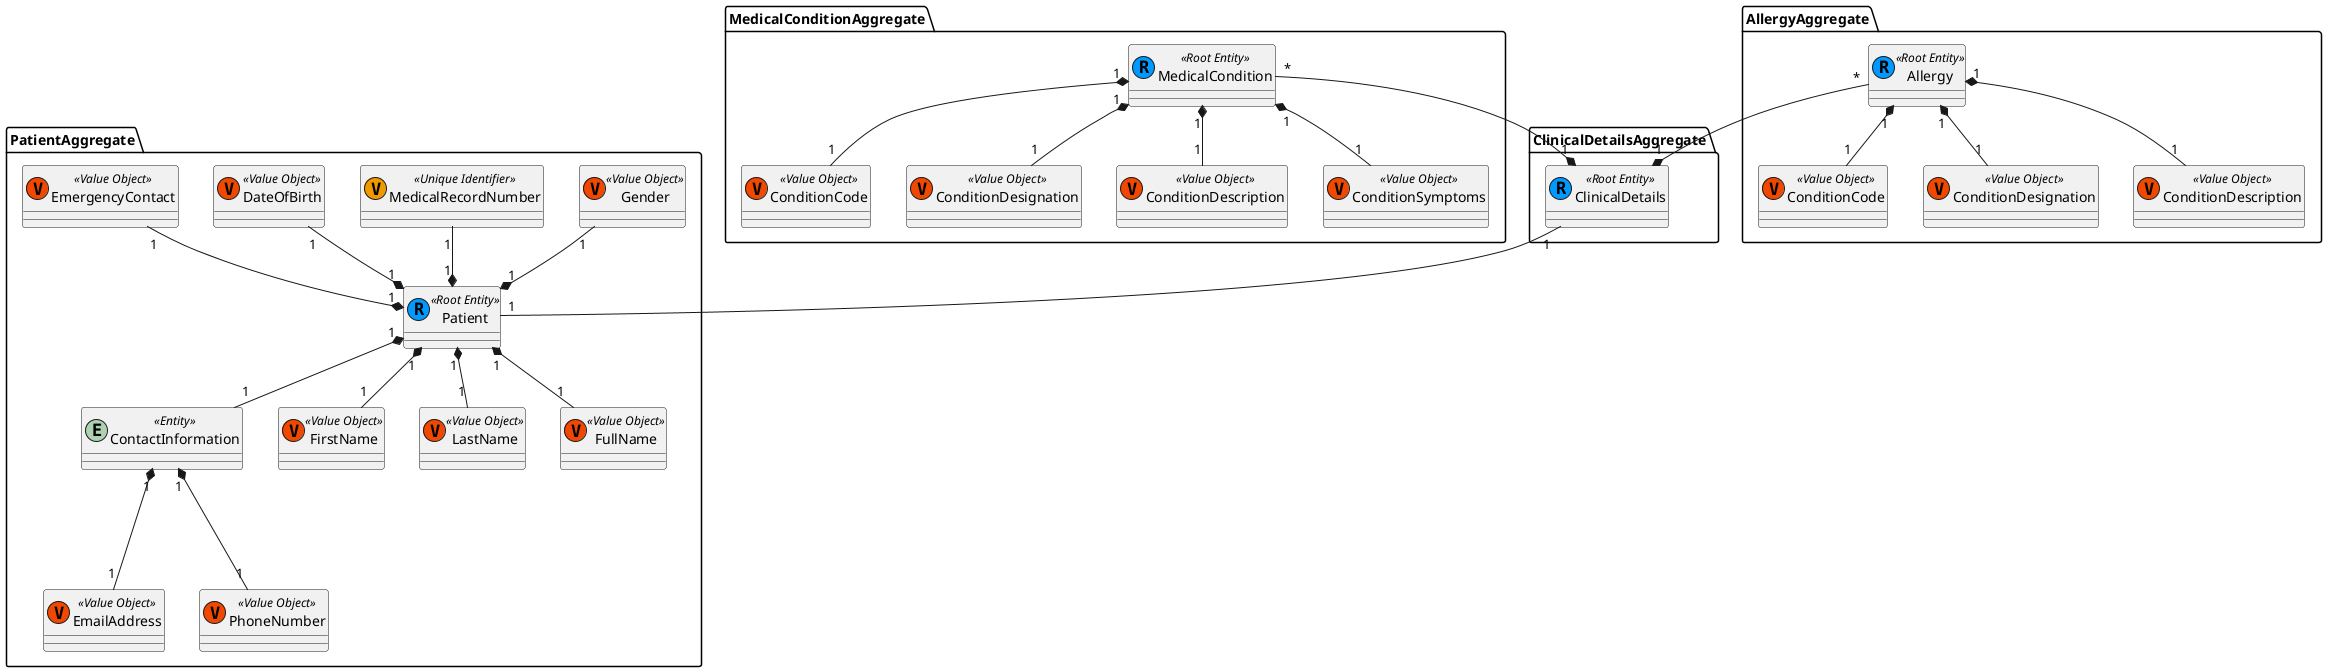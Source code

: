 @startuml
'https://plantuml.com/sequence-diagram

Package PatientAggregate {
	Entity Patient <<(R,#0099FF) Root Entity>>{}

	Class Gender <<(V,#f04800) Value Object>> {}
	Class MedicalRecordNumber <<(V,#f09800) Unique Identifier>> {}
	Class DateOfBirth <<(V,#f04800) Value Object>> {}
	Class EmergencyContact <<(V,#f04800) Value Object>> {}
	Class EmailAddress <<(V,#f04800) Value Object>> {}
	Class PhoneNumber <<(V,#f04800) Value Object>> {}

	Entity ContactInformation <<Entity>> {}

	Class FirstName <<(V,#f04800) Value Object>> {}
	Class LastName <<(V,#f04800) Value Object>> {}
	Class FullName <<(V,#f04800) Value Object>> {}

	ContactInformation "1" *--- "1" EmailAddress
	ContactInformation "1" *--- "1" PhoneNumber

	FirstName "1" -up-* "1" Patient
	LastName "1" -up-* "1" Patient
	FullName "1" -up-* "1" Patient
	ContactInformation "1" -up-* "1" Patient
	Gender "1" --* "1" Patient
	MedicalRecordNumber "1" --* "1" Patient
	DateOfBirth "1" --* "1" Patient
	EmergencyContact "1" --* "1" Patient
}

Package ClinicalDetailsAggregate{
	Entity ClinicalDetails <<(R,#0099FF) Root Entity>> {}
}

Package MedicalConditionAggregate {
	Entity MedicalCondition <<(R,#0099FF) Root Entity>> {}

	Class ConditionCode <<(V,#f04800) Value Object>> {}
	Class ConditionDesignation <<(V,#f04800) Value Object>> {}
	Class ConditionDescription <<(V,#f04800) Value Object>> {}
	Class ConditionSymptoms <<(V,#f04800) Value Object>> {}

	MedicalCondition "1" *-- "1" ConditionCode
	MedicalCondition "1" *-- "1" ConditionDescription
	MedicalCondition "1" *-- "1" ConditionDesignation
	MedicalCondition "1" *-- "1" ConditionSymptoms
}

Package AllergyAggregate {
	Entity Allergy <<(R,#0099FF) Root Entity>> {}

	Class ConditionCode <<(V,#f04800) Value Object>> {}
	Class ConditionDesignation <<(V,#f04800) Value Object>> {}
	Class ConditionDescription <<(V,#f04800) Value Object>> {}
	
	Allergy "1" *-- "1" ConditionCode
	Allergy "1" *-- "1" ConditionDescription
	Allergy "1" *-- "1" ConditionDesignation
}

MedicalCondition "*" --* "1" ClinicalDetails
Allergy "*" --* "1" ClinicalDetails
ClinicalDetails "1" -- "1" Patient

@enduml